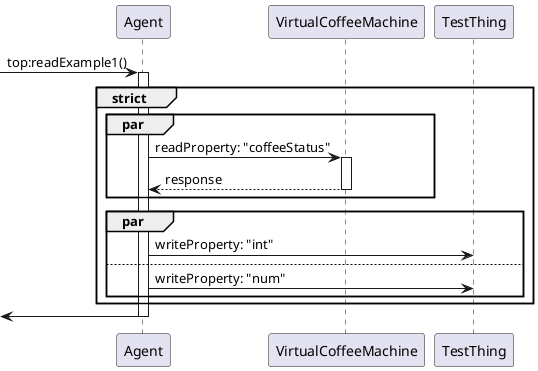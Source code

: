 @startuml readExample1
[->"Agent": top:readExample1()
activate "Agent"

group strict
    par
        "Agent" -> "VirtualCoffeeMachine" : readProperty: "coffeeStatus"
        activate "VirtualCoffeeMachine"
        "VirtualCoffeeMachine" --> "Agent" : response
        deactivate "VirtualCoffeeMachine"
    end
    par
        "Agent" -> "TestThing" : writeProperty: "int"
    else
        "Agent" -> "TestThing" : writeProperty: "num"
    end
end

[<-"Agent"
deactivate "Agent"
@enduml